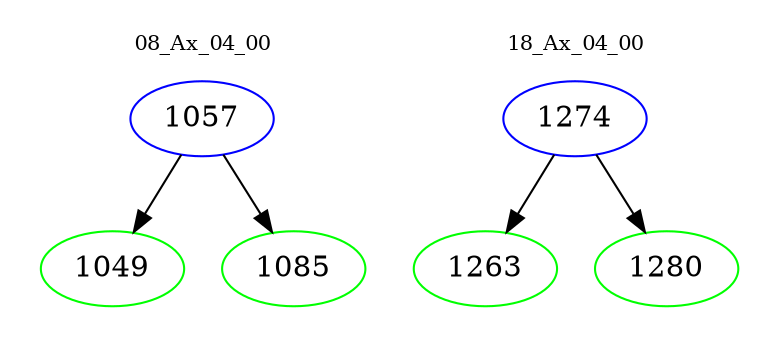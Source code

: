 digraph{
subgraph cluster_0 {
color = white
label = "08_Ax_04_00";
fontsize=10;
T0_1057 [label="1057", color="blue"]
T0_1057 -> T0_1049 [color="black"]
T0_1049 [label="1049", color="green"]
T0_1057 -> T0_1085 [color="black"]
T0_1085 [label="1085", color="green"]
}
subgraph cluster_1 {
color = white
label = "18_Ax_04_00";
fontsize=10;
T1_1274 [label="1274", color="blue"]
T1_1274 -> T1_1263 [color="black"]
T1_1263 [label="1263", color="green"]
T1_1274 -> T1_1280 [color="black"]
T1_1280 [label="1280", color="green"]
}
}
